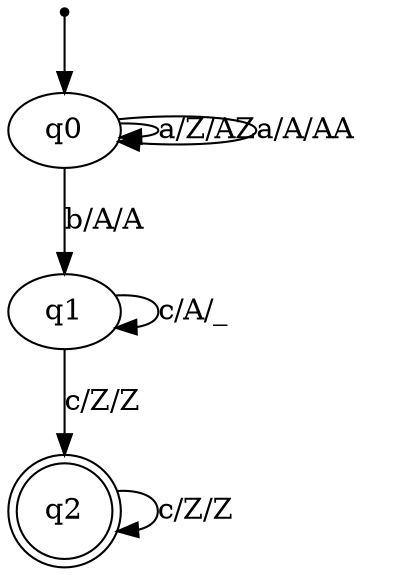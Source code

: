 digraph{
inic[shape=point];
inic->q0;

q0->q0 [label="a/Z/AZ"];
q0->q0 [label="a/A/AA"];

q0->q1 [label="b/A/A"];
q1->q2 [label="c/Z/Z"];

q1->q1 [label="c/A/_"];

q2->q2 [label="c/Z/Z"];

q2[shape=doublecircle];
}
